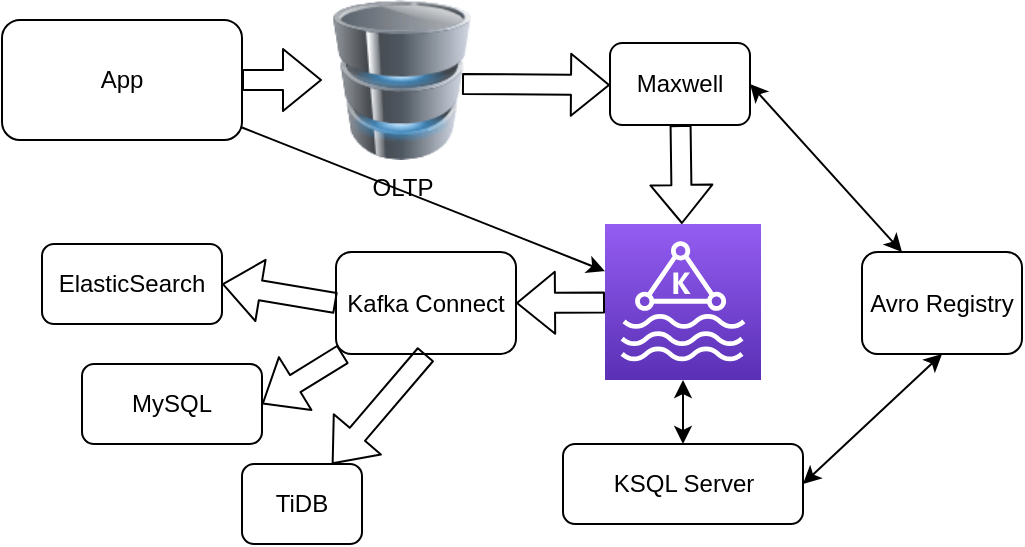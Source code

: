 <mxfile version="10.8.9" type="github"><diagram id="y0mzbqTKiQpj1t1E2E4X" name="Page-1"><mxGraphModel dx="1491" dy="364" grid="1" gridSize="10" guides="1" tooltips="1" connect="1" arrows="1" fold="1" page="1" pageScale="1" pageWidth="850" pageHeight="1100" math="0" shadow="0"><root><mxCell id="0"/><mxCell id="1" parent="0"/><mxCell id="DFJRayq07Q8VNxvO3xQu-4" value="" style="outlineConnect=0;fontColor=#232F3E;gradientColor=#945DF2;gradientDirection=north;fillColor=#5A30B5;strokeColor=#ffffff;dashed=0;verticalLabelPosition=bottom;verticalAlign=top;align=center;html=1;fontSize=12;fontStyle=0;aspect=fixed;shape=mxgraph.aws4.resourceIcon;resIcon=mxgraph.aws4.managed_streaming_for_kafka;" vertex="1" parent="1"><mxGeometry x="291.5" y="670" width="78" height="78" as="geometry"/></mxCell><mxCell id="DFJRayq07Q8VNxvO3xQu-5" value="App" style="rounded=1;whiteSpace=wrap;html=1;" vertex="1" parent="1"><mxGeometry x="-10" y="568" width="120" height="60" as="geometry"/></mxCell><mxCell id="DFJRayq07Q8VNxvO3xQu-6" value="OLTP" style="image;html=1;labelBackgroundColor=#ffffff;image=img/lib/clip_art/computers/Database_128x128.png" vertex="1" parent="1"><mxGeometry x="150" y="558" width="80" height="80" as="geometry"/></mxCell><mxCell id="DFJRayq07Q8VNxvO3xQu-7" value="" style="shape=flexArrow;endArrow=classic;html=1;" edge="1" parent="1" source="DFJRayq07Q8VNxvO3xQu-5" target="DFJRayq07Q8VNxvO3xQu-6"><mxGeometry width="50" height="50" relative="1" as="geometry"><mxPoint x="270" y="563.5" as="sourcePoint"/><mxPoint x="320" y="513.5" as="targetPoint"/></mxGeometry></mxCell><mxCell id="DFJRayq07Q8VNxvO3xQu-8" value="" style="shape=flexArrow;endArrow=classic;html=1;" edge="1" parent="1" source="DFJRayq07Q8VNxvO3xQu-9" target="DFJRayq07Q8VNxvO3xQu-4"><mxGeometry width="50" height="50" relative="1" as="geometry"><mxPoint x="199" y="600" as="sourcePoint"/><mxPoint x="139" y="608" as="targetPoint"/></mxGeometry></mxCell><mxCell id="DFJRayq07Q8VNxvO3xQu-9" value="Maxwell" style="rounded=1;whiteSpace=wrap;html=1;" vertex="1" parent="1"><mxGeometry x="294" y="579.5" width="70" height="41" as="geometry"/></mxCell><mxCell id="DFJRayq07Q8VNxvO3xQu-10" value="" style="shape=flexArrow;endArrow=classic;html=1;entryX=0;entryY=0.513;entryDx=0;entryDy=0;entryPerimeter=0;" edge="1" parent="1" target="DFJRayq07Q8VNxvO3xQu-9"><mxGeometry width="50" height="50" relative="1" as="geometry"><mxPoint x="220" y="600" as="sourcePoint"/><mxPoint x="471" y="600" as="targetPoint"/></mxGeometry></mxCell><mxCell id="DFJRayq07Q8VNxvO3xQu-11" value="KSQL Server" style="rounded=1;whiteSpace=wrap;html=1;" vertex="1" parent="1"><mxGeometry x="270.5" y="780" width="120" height="40" as="geometry"/></mxCell><mxCell id="DFJRayq07Q8VNxvO3xQu-12" value="" style="endArrow=classic;startArrow=classic;html=1;" edge="1" parent="1" source="DFJRayq07Q8VNxvO3xQu-11" target="DFJRayq07Q8VNxvO3xQu-4"><mxGeometry width="50" height="50" relative="1" as="geometry"><mxPoint x="263" y="820" as="sourcePoint"/><mxPoint x="313" y="770" as="targetPoint"/></mxGeometry></mxCell><mxCell id="DFJRayq07Q8VNxvO3xQu-15" value="Kafka Connect" style="rounded=1;whiteSpace=wrap;html=1;" vertex="1" parent="1"><mxGeometry x="157" y="684" width="90" height="51" as="geometry"/></mxCell><mxCell id="DFJRayq07Q8VNxvO3xQu-16" value="" style="shape=flexArrow;endArrow=classic;html=1;entryX=1;entryY=0.5;entryDx=0;entryDy=0;" edge="1" parent="1" source="DFJRayq07Q8VNxvO3xQu-4" target="DFJRayq07Q8VNxvO3xQu-15"><mxGeometry width="50" height="50" relative="1" as="geometry"><mxPoint x="100" y="770" as="sourcePoint"/><mxPoint x="150" y="720" as="targetPoint"/></mxGeometry></mxCell><mxCell id="DFJRayq07Q8VNxvO3xQu-17" value="Avro Registry" style="rounded=1;whiteSpace=wrap;html=1;" vertex="1" parent="1"><mxGeometry x="420" y="684" width="80" height="51" as="geometry"/></mxCell><mxCell id="DFJRayq07Q8VNxvO3xQu-19" value="" style="endArrow=classic;startArrow=classic;html=1;exitX=1;exitY=0.5;exitDx=0;exitDy=0;entryX=0.25;entryY=0;entryDx=0;entryDy=0;" edge="1" parent="1" source="DFJRayq07Q8VNxvO3xQu-9" target="DFJRayq07Q8VNxvO3xQu-17"><mxGeometry width="50" height="50" relative="1" as="geometry"><mxPoint x="470" y="640" as="sourcePoint"/><mxPoint x="520" y="590" as="targetPoint"/></mxGeometry></mxCell><mxCell id="DFJRayq07Q8VNxvO3xQu-20" value="" style="endArrow=classic;startArrow=classic;html=1;entryX=0.5;entryY=1;entryDx=0;entryDy=0;exitX=1;exitY=0.5;exitDx=0;exitDy=0;" edge="1" parent="1" source="DFJRayq07Q8VNxvO3xQu-11" target="DFJRayq07Q8VNxvO3xQu-17"><mxGeometry width="50" height="50" relative="1" as="geometry"><mxPoint x="-10" y="960" as="sourcePoint"/><mxPoint x="40" y="910" as="targetPoint"/></mxGeometry></mxCell><mxCell id="DFJRayq07Q8VNxvO3xQu-21" value="ElasticSearch" style="rounded=1;whiteSpace=wrap;html=1;" vertex="1" parent="1"><mxGeometry x="10" y="680" width="90" height="40" as="geometry"/></mxCell><mxCell id="DFJRayq07Q8VNxvO3xQu-22" value="MySQL" style="rounded=1;whiteSpace=wrap;html=1;" vertex="1" parent="1"><mxGeometry x="30" y="740" width="90" height="40" as="geometry"/></mxCell><mxCell id="DFJRayq07Q8VNxvO3xQu-23" value="TiDB" style="rounded=1;whiteSpace=wrap;html=1;" vertex="1" parent="1"><mxGeometry x="110" y="790" width="60" height="40" as="geometry"/></mxCell><mxCell id="DFJRayq07Q8VNxvO3xQu-24" value="" style="shape=flexArrow;endArrow=classic;html=1;exitX=0;exitY=0.5;exitDx=0;exitDy=0;entryX=1;entryY=0.5;entryDx=0;entryDy=0;" edge="1" parent="1" source="DFJRayq07Q8VNxvO3xQu-15" target="DFJRayq07Q8VNxvO3xQu-21"><mxGeometry width="50" height="50" relative="1" as="geometry"><mxPoint x="40" y="830" as="sourcePoint"/><mxPoint x="90" y="780" as="targetPoint"/></mxGeometry></mxCell><mxCell id="DFJRayq07Q8VNxvO3xQu-25" value="" style="shape=flexArrow;endArrow=classic;html=1;entryX=1;entryY=0.5;entryDx=0;entryDy=0;" edge="1" parent="1" source="DFJRayq07Q8VNxvO3xQu-15" target="DFJRayq07Q8VNxvO3xQu-22"><mxGeometry width="50" height="50" relative="1" as="geometry"><mxPoint x="140" y="769.289" as="sourcePoint"/><mxPoint x="140" y="719.289" as="targetPoint"/></mxGeometry></mxCell><mxCell id="DFJRayq07Q8VNxvO3xQu-27" value="" style="shape=flexArrow;endArrow=classic;html=1;entryX=0.75;entryY=0;entryDx=0;entryDy=0;exitX=0.5;exitY=1;exitDx=0;exitDy=0;" edge="1" parent="1" source="DFJRayq07Q8VNxvO3xQu-15" target="DFJRayq07Q8VNxvO3xQu-23"><mxGeometry width="50" height="50" relative="1" as="geometry"><mxPoint x="50" y="880" as="sourcePoint"/><mxPoint x="100" y="830" as="targetPoint"/></mxGeometry></mxCell><mxCell id="DFJRayq07Q8VNxvO3xQu-28" value="" style="endArrow=classic;html=1;" edge="1" parent="1" source="DFJRayq07Q8VNxvO3xQu-5" target="DFJRayq07Q8VNxvO3xQu-4"><mxGeometry width="50" height="50" relative="1" as="geometry"><mxPoint x="-80" y="720" as="sourcePoint"/><mxPoint x="-30" y="670" as="targetPoint"/></mxGeometry></mxCell></root></mxGraphModel></diagram></mxfile>
